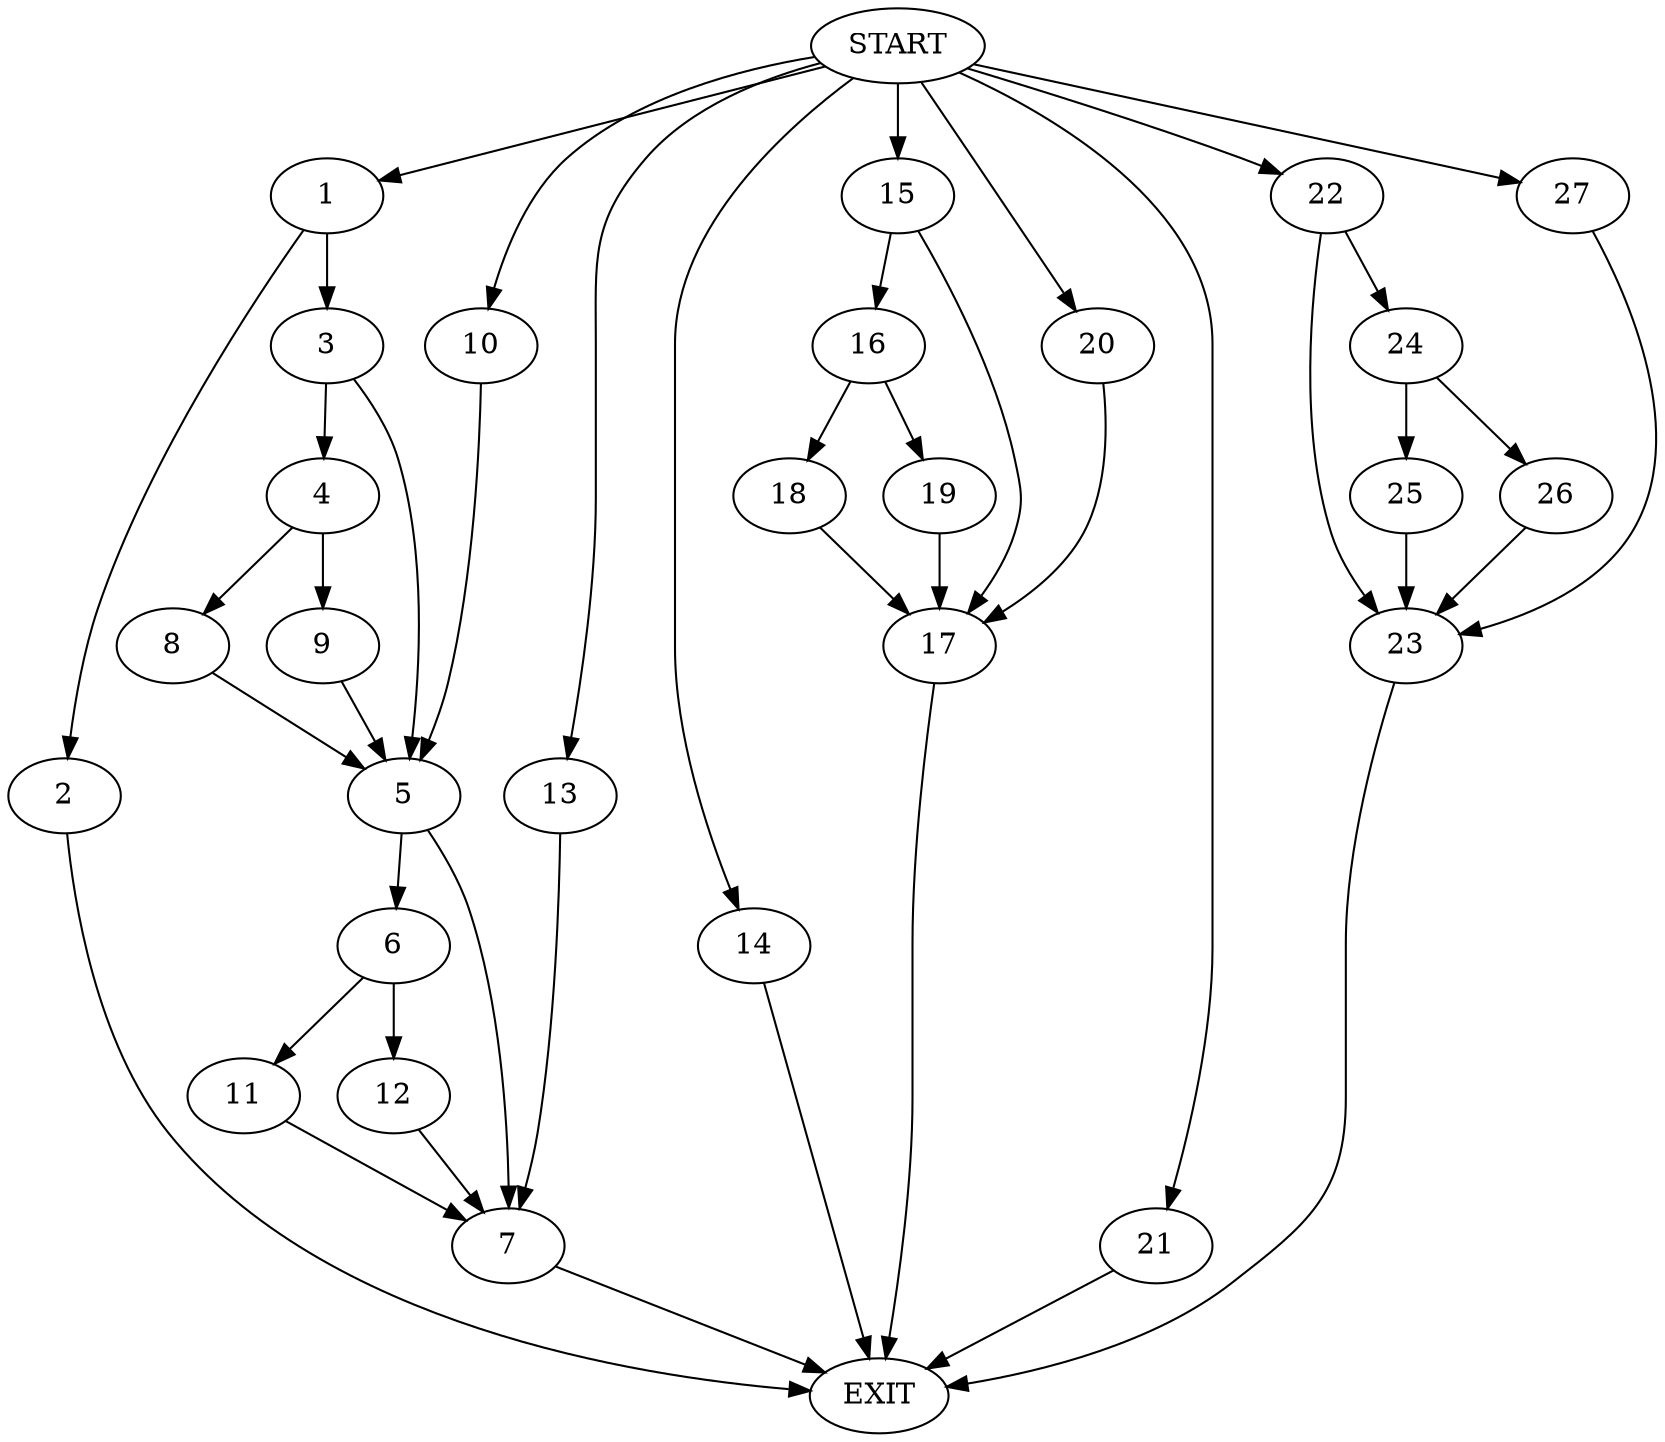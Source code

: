 digraph {
0 [label="START"]
28 [label="EXIT"]
0 -> 1
1 -> 2
1 -> 3
2 -> 28
3 -> 4
3 -> 5
5 -> 6
5 -> 7
4 -> 8
4 -> 9
8 -> 5
9 -> 5
0 -> 10
10 -> 5
7 -> 28
6 -> 11
6 -> 12
12 -> 7
11 -> 7
0 -> 13
13 -> 7
0 -> 14
14 -> 28
0 -> 15
15 -> 16
15 -> 17
16 -> 18
16 -> 19
17 -> 28
19 -> 17
18 -> 17
0 -> 20
20 -> 17
0 -> 21
21 -> 28
0 -> 22
22 -> 23
22 -> 24
24 -> 25
24 -> 26
23 -> 28
26 -> 23
25 -> 23
0 -> 27
27 -> 23
}
